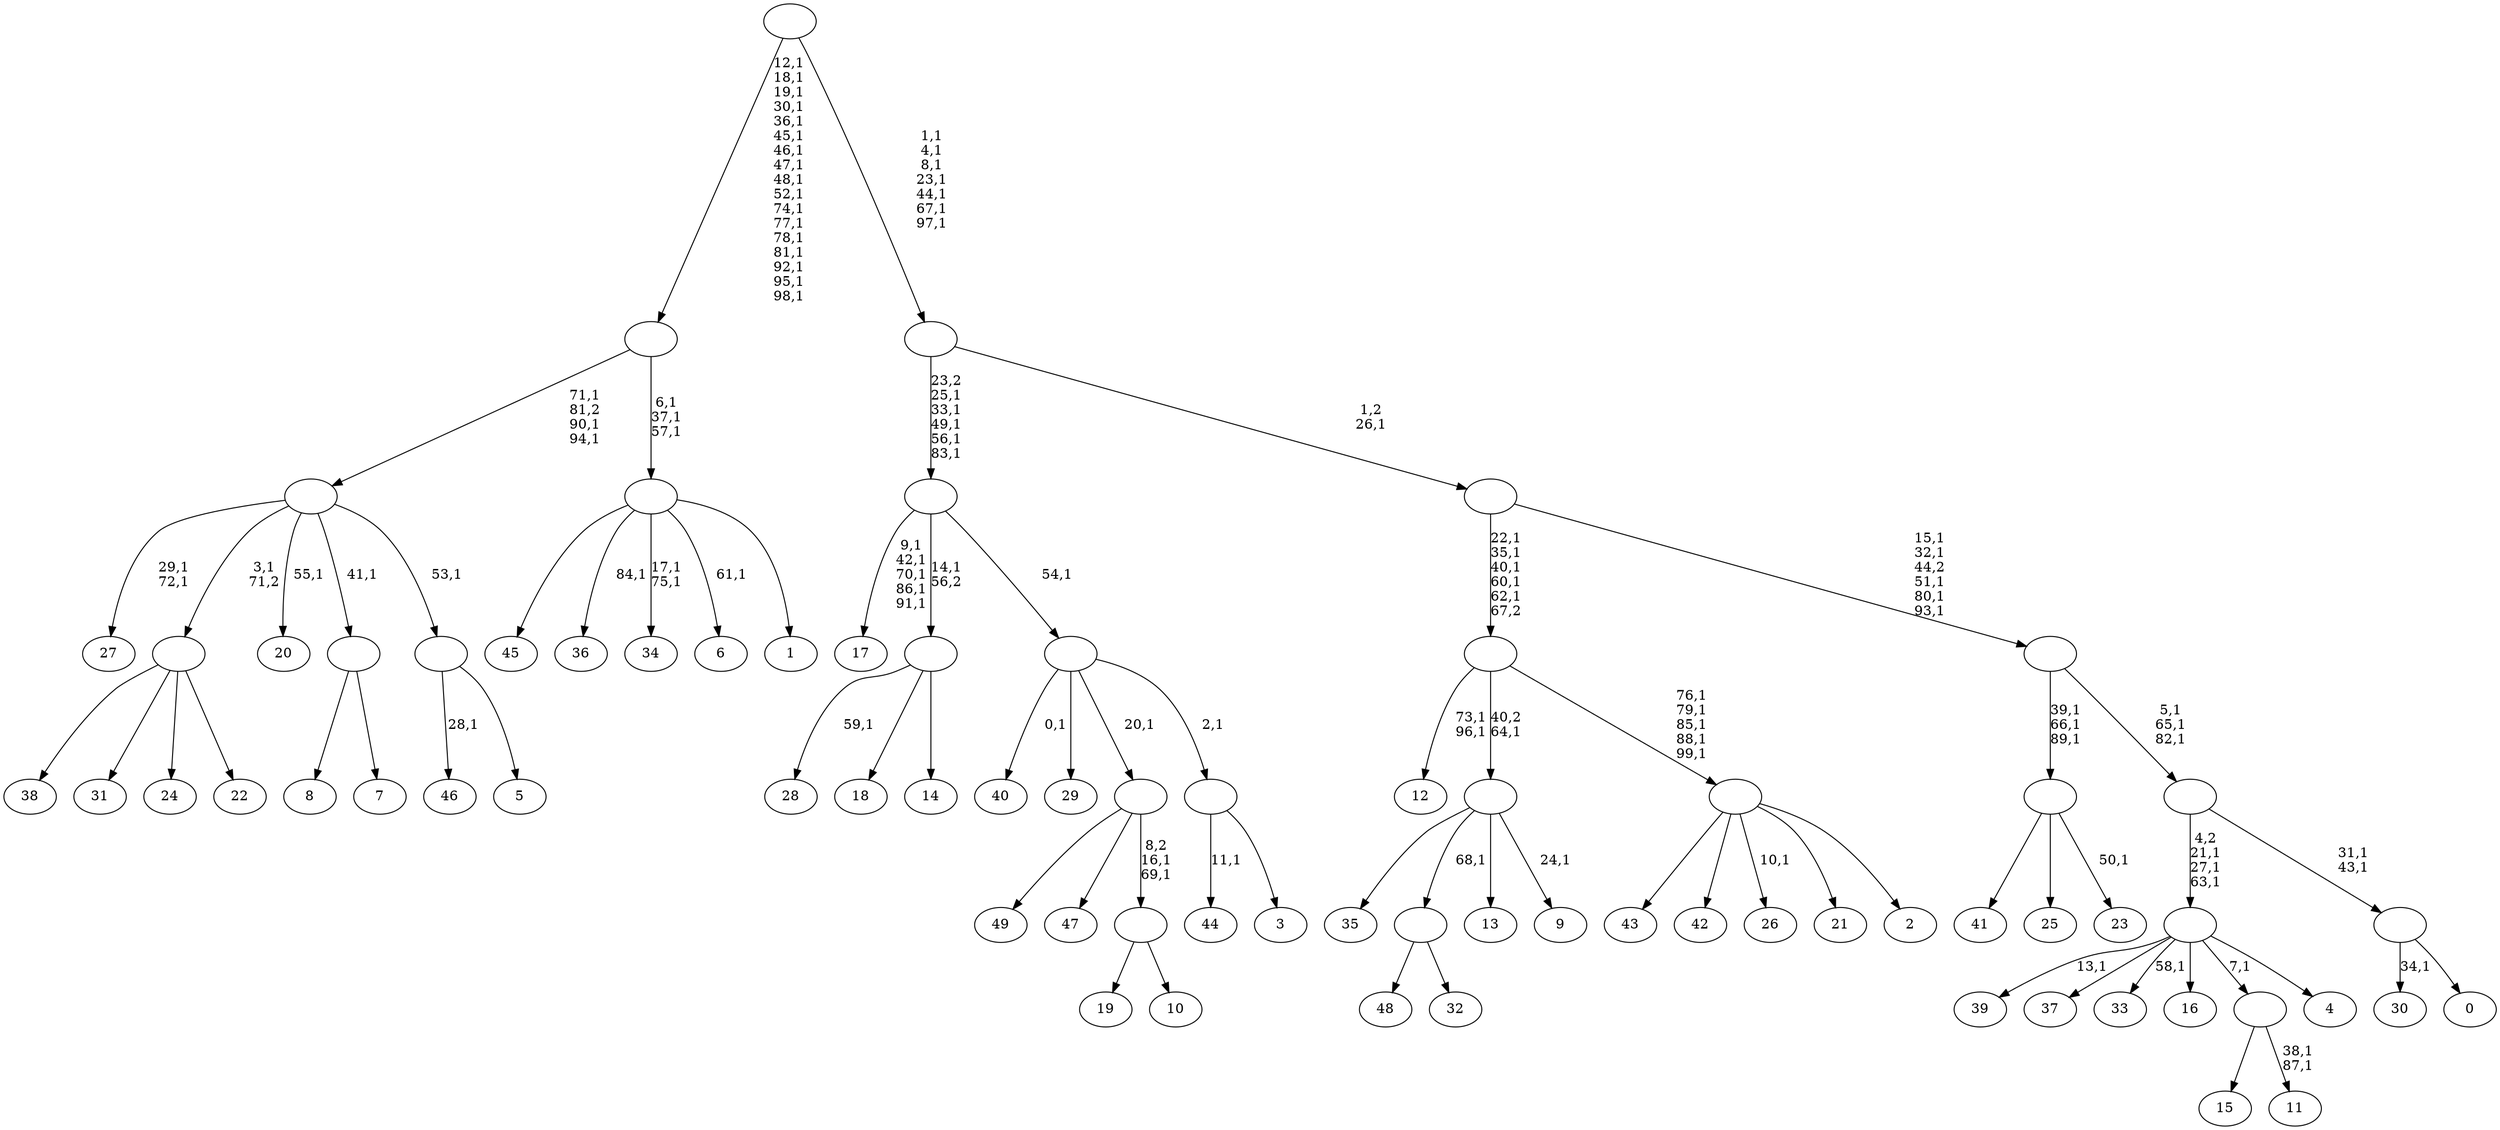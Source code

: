 digraph T {
	150 [label="49"]
	149 [label="48"]
	148 [label="47"]
	147 [label="46"]
	145 [label="45"]
	144 [label="44"]
	142 [label="43"]
	141 [label="42"]
	140 [label="41"]
	139 [label="40"]
	137 [label="39"]
	135 [label="38"]
	134 [label="37"]
	133 [label="36"]
	131 [label="35"]
	130 [label="34"]
	127 [label="33"]
	125 [label="32"]
	124 [label=""]
	123 [label="31"]
	122 [label="30"]
	120 [label="29"]
	119 [label="28"]
	117 [label="27"]
	114 [label="26"]
	112 [label="25"]
	111 [label="24"]
	110 [label="23"]
	108 [label=""]
	105 [label="22"]
	104 [label=""]
	103 [label="21"]
	102 [label="20"]
	100 [label="19"]
	99 [label="18"]
	98 [label="17"]
	92 [label="16"]
	91 [label="15"]
	90 [label="14"]
	89 [label=""]
	88 [label="13"]
	87 [label="12"]
	84 [label="11"]
	81 [label=""]
	80 [label="10"]
	79 [label=""]
	77 [label=""]
	76 [label="9"]
	74 [label=""]
	73 [label="8"]
	72 [label="7"]
	71 [label=""]
	70 [label="6"]
	68 [label="5"]
	67 [label=""]
	66 [label=""]
	63 [label="4"]
	62 [label=""]
	59 [label="3"]
	58 [label=""]
	57 [label=""]
	56 [label=""]
	51 [label="2"]
	50 [label=""]
	45 [label=""]
	40 [label="1"]
	39 [label=""]
	36 [label=""]
	19 [label="0"]
	18 [label=""]
	16 [label=""]
	13 [label=""]
	8 [label=""]
	7 [label=""]
	0 [label=""]
	124 -> 149 [label=""]
	124 -> 125 [label=""]
	108 -> 110 [label="50,1"]
	108 -> 140 [label=""]
	108 -> 112 [label=""]
	104 -> 135 [label=""]
	104 -> 123 [label=""]
	104 -> 111 [label=""]
	104 -> 105 [label=""]
	89 -> 119 [label="59,1"]
	89 -> 99 [label=""]
	89 -> 90 [label=""]
	81 -> 84 [label="38,1\n87,1"]
	81 -> 91 [label=""]
	79 -> 100 [label=""]
	79 -> 80 [label=""]
	77 -> 79 [label="8,2\n16,1\n69,1"]
	77 -> 150 [label=""]
	77 -> 148 [label=""]
	74 -> 76 [label="24,1"]
	74 -> 131 [label=""]
	74 -> 124 [label="68,1"]
	74 -> 88 [label=""]
	71 -> 73 [label=""]
	71 -> 72 [label=""]
	67 -> 147 [label="28,1"]
	67 -> 68 [label=""]
	66 -> 102 [label="55,1"]
	66 -> 117 [label="29,1\n72,1"]
	66 -> 104 [label="3,1\n71,2"]
	66 -> 71 [label="41,1"]
	66 -> 67 [label="53,1"]
	62 -> 127 [label="58,1"]
	62 -> 137 [label="13,1"]
	62 -> 134 [label=""]
	62 -> 92 [label=""]
	62 -> 81 [label="7,1"]
	62 -> 63 [label=""]
	58 -> 144 [label="11,1"]
	58 -> 59 [label=""]
	57 -> 139 [label="0,1"]
	57 -> 120 [label=""]
	57 -> 77 [label="20,1"]
	57 -> 58 [label="2,1"]
	56 -> 98 [label="9,1\n42,1\n70,1\n86,1\n91,1"]
	56 -> 89 [label="14,1\n56,2"]
	56 -> 57 [label="54,1"]
	50 -> 114 [label="10,1"]
	50 -> 142 [label=""]
	50 -> 141 [label=""]
	50 -> 103 [label=""]
	50 -> 51 [label=""]
	45 -> 50 [label="76,1\n79,1\n85,1\n88,1\n99,1"]
	45 -> 87 [label="73,1\n96,1"]
	45 -> 74 [label="40,2\n64,1"]
	39 -> 70 [label="61,1"]
	39 -> 130 [label="17,1\n75,1"]
	39 -> 133 [label="84,1"]
	39 -> 145 [label=""]
	39 -> 40 [label=""]
	36 -> 39 [label="6,1\n37,1\n57,1"]
	36 -> 66 [label="71,1\n81,2\n90,1\n94,1"]
	18 -> 122 [label="34,1"]
	18 -> 19 [label=""]
	16 -> 18 [label="31,1\n43,1"]
	16 -> 62 [label="4,2\n21,1\n27,1\n63,1"]
	13 -> 16 [label="5,1\n65,1\n82,1"]
	13 -> 108 [label="39,1\n66,1\n89,1"]
	8 -> 13 [label="15,1\n32,1\n44,2\n51,1\n80,1\n93,1"]
	8 -> 45 [label="22,1\n35,1\n40,1\n60,1\n62,1\n67,2"]
	7 -> 56 [label="23,2\n25,1\n33,1\n49,1\n56,1\n83,1"]
	7 -> 8 [label="1,2\n26,1"]
	0 -> 7 [label="1,1\n4,1\n8,1\n23,1\n44,1\n67,1\n97,1"]
	0 -> 36 [label="12,1\n18,1\n19,1\n30,1\n36,1\n45,1\n46,1\n47,1\n48,1\n52,1\n74,1\n77,1\n78,1\n81,1\n92,1\n95,1\n98,1"]
}

